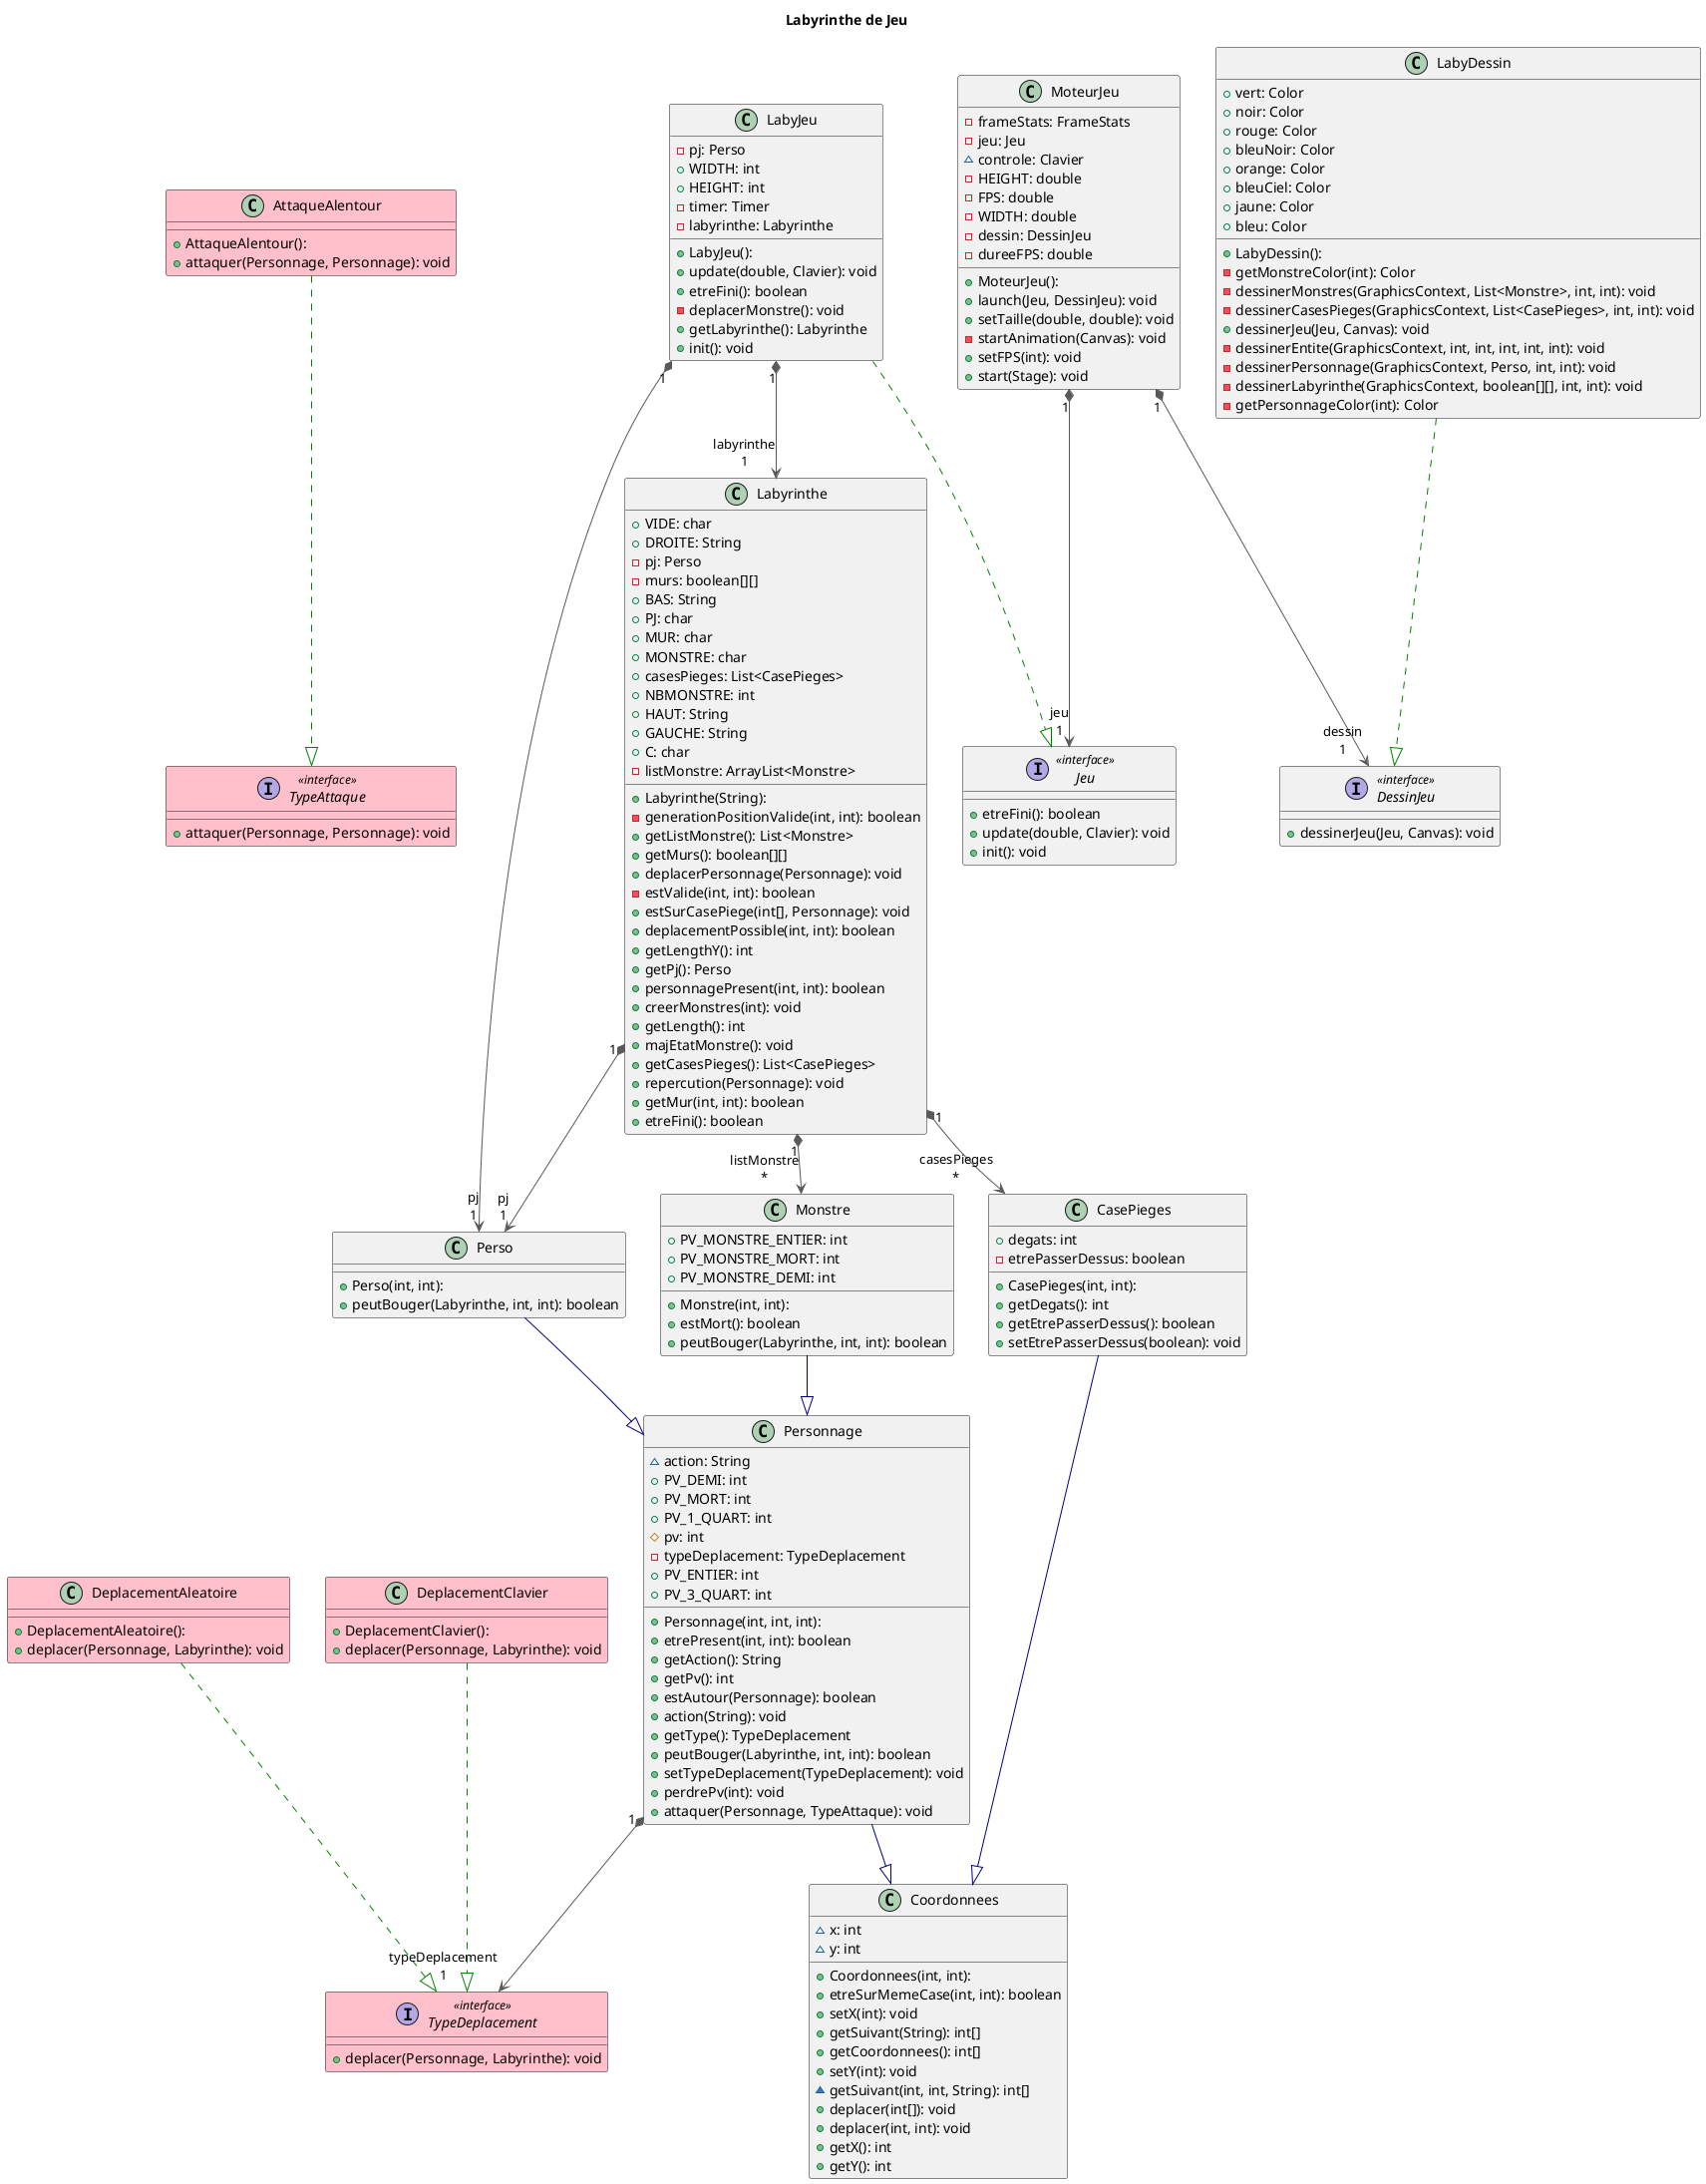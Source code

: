 @startuml
title Labyrinthe de Jeu

'''classes'''
class AttaqueAlentour #Pink {
  + AttaqueAlentour():
  + attaquer(Personnage, Personnage): void
}

class CasePieges {
  + CasePieges(int, int):
  + degats: int
  - etrePasserDessus: boolean
  + getDegats(): int
  + getEtrePasserDessus(): boolean
  + setEtrePasserDessus(boolean): void
}

class Coordonnees {
  + Coordonnees(int, int):
  ~ x: int
  ~ y: int
  + etreSurMemeCase(int, int): boolean
  + setX(int): void
  + getSuivant(String): int[]
  + getCoordonnees(): int[]
  + setY(int): void
  ~ getSuivant(int, int, String): int[]
  + deplacer(int[]): void
  + deplacer(int, int): void
  + getX(): int
  + getY(): int
}

class DeplacementAleatoire #Pink {
  + DeplacementAleatoire():
  + deplacer(Personnage, Labyrinthe): void
}

class DeplacementClavier #Pink {
  + DeplacementClavier():
  + deplacer(Personnage, Labyrinthe): void
}

interface DessinJeu << interface >> {
  + dessinerJeu(Jeu, Canvas): void
}

interface Jeu << interface >> {
  + etreFini(): boolean
  + update(double, Clavier): void
  + init(): void
}

class LabyDessin {
  + LabyDessin():
  + vert: Color
  + noir: Color
  + rouge: Color
  + bleuNoir: Color
  + orange: Color
  + bleuCiel: Color
  + jaune: Color
  + bleu: Color
  - getMonstreColor(int): Color
  - dessinerMonstres(GraphicsContext, List<Monstre>, int, int): void
  - dessinerCasesPieges(GraphicsContext, List<CasePieges>, int, int): void
  + dessinerJeu(Jeu, Canvas): void
  - dessinerEntite(GraphicsContext, int, int, int, int, int): void
  - dessinerPersonnage(GraphicsContext, Perso, int, int): void
  - dessinerLabyrinthe(GraphicsContext, boolean[][], int, int): void
  - getPersonnageColor(int): Color
}

class LabyJeu {
  + LabyJeu():
  - pj: Perso
  + WIDTH: int
  + HEIGHT: int
  - timer: Timer
  - labyrinthe: Labyrinthe
  + update(double, Clavier): void
  + etreFini(): boolean
  - deplacerMonstre(): void
  + getLabyrinthe(): Labyrinthe
  + init(): void
}

class Labyrinthe {
  + Labyrinthe(String):
  + VIDE: char
  + DROITE: String
  - pj: Perso
  - murs: boolean[][]
  + BAS: String
  + PJ: char
  + MUR: char
  + MONSTRE: char
  + casesPieges: List<CasePieges>
  + NBMONSTRE: int
  + HAUT: String
  + GAUCHE: String
  + C: char
  - listMonstre: ArrayList<Monstre>
  - generationPositionValide(int, int): boolean
  + getListMonstre(): List<Monstre>
  + getMurs(): boolean[][]
  + deplacerPersonnage(Personnage): void
  - estValide(int, int): boolean
  + estSurCasePiege(int[], Personnage): void
  + deplacementPossible(int, int): boolean
  + getLengthY(): int
  + getPj(): Perso
  + personnagePresent(int, int): boolean
  + creerMonstres(int): void
  + getLength(): int
  + majEtatMonstre(): void
  + getCasesPieges(): List<CasePieges>
  + repercution(Personnage): void
  + getMur(int, int): boolean
  + etreFini(): boolean
}

class Monstre {
  + Monstre(int, int):
  + PV_MONSTRE_ENTIER: int
  + PV_MONSTRE_MORT: int
  + PV_MONSTRE_DEMI: int
  + estMort(): boolean
  + peutBouger(Labyrinthe, int, int): boolean
}

class MoteurJeu {
  + MoteurJeu():
  - frameStats: FrameStats
  - jeu: Jeu
  ~ controle: Clavier
  - HEIGHT: double
  - FPS: double
  - WIDTH: double
  - dessin: DessinJeu
  - dureeFPS: double
  + launch(Jeu, DessinJeu): void
  + setTaille(double, double): void
  - startAnimation(Canvas): void
  + setFPS(int): void
  + start(Stage): void
}

class Perso {
  + Perso(int, int):
  + peutBouger(Labyrinthe, int, int): boolean
}

class Personnage {
  + Personnage(int, int, int):
  ~ action: String
  + PV_DEMI: int
  + PV_MORT: int
  + PV_1_QUART: int
  # pv: int
  - typeDeplacement: TypeDeplacement
  + PV_ENTIER: int
  + PV_3_QUART: int
  + etrePresent(int, int): boolean
  + getAction(): String
  + getPv(): int
  + estAutour(Personnage): boolean
  + action(String): void
  + getType(): TypeDeplacement
  + peutBouger(Labyrinthe, int, int): boolean
  + setTypeDeplacement(TypeDeplacement): void
  + perdrePv(int): void
  + attaquer(Personnage, TypeAttaque): void
}

interface TypeAttaque << interface >> #Pink{
  + attaquer(Personnage, Personnage): void
}

interface TypeDeplacement << interface >> #Pink {
  + deplacer(Personnage, Labyrinthe): void
}

'''relations'''
AttaqueAlentour       -[#008200,dashed]-^  TypeAttaque
CasePieges            -[#000082,plain]-^  Coordonnees
DeplacementAleatoire  -[#008200,dashed]-^  TypeDeplacement
DeplacementClavier    -[#008200,dashed]-^  TypeDeplacement
LabyDessin            -[#008200,dashed]-^  DessinJeu
LabyJeu               -[#008200,dashed]-^  Jeu
LabyJeu              "1" *-[#595959,plain]-> "labyrinthe\n1" Labyrinthe
LabyJeu              "1" *-[#595959,plain]-> "pj\n1" Perso
Labyrinthe           "1" *-[#595959,plain]-> "casesPieges\n*" CasePieges
Labyrinthe           "1" *-[#595959,plain]-> "listMonstre\n*" Monstre
Labyrinthe           "1" *-[#595959,plain]-> "pj\n1" Perso
Monstre               -[#000082,plain]-^  Personnage
MoteurJeu            "1" *-[#595959,plain]-> "dessin\n1" DessinJeu
MoteurJeu            "1" *-[#595959,plain]-> "jeu\n1" Jeu
Perso                 -[#000082,plain]-^  Personnage
Personnage            -[#000082,plain]-^  Coordonnees
Personnage           "1" *-[#595959,plain]-> "typeDeplacement\n1" TypeDeplacement

@enduml